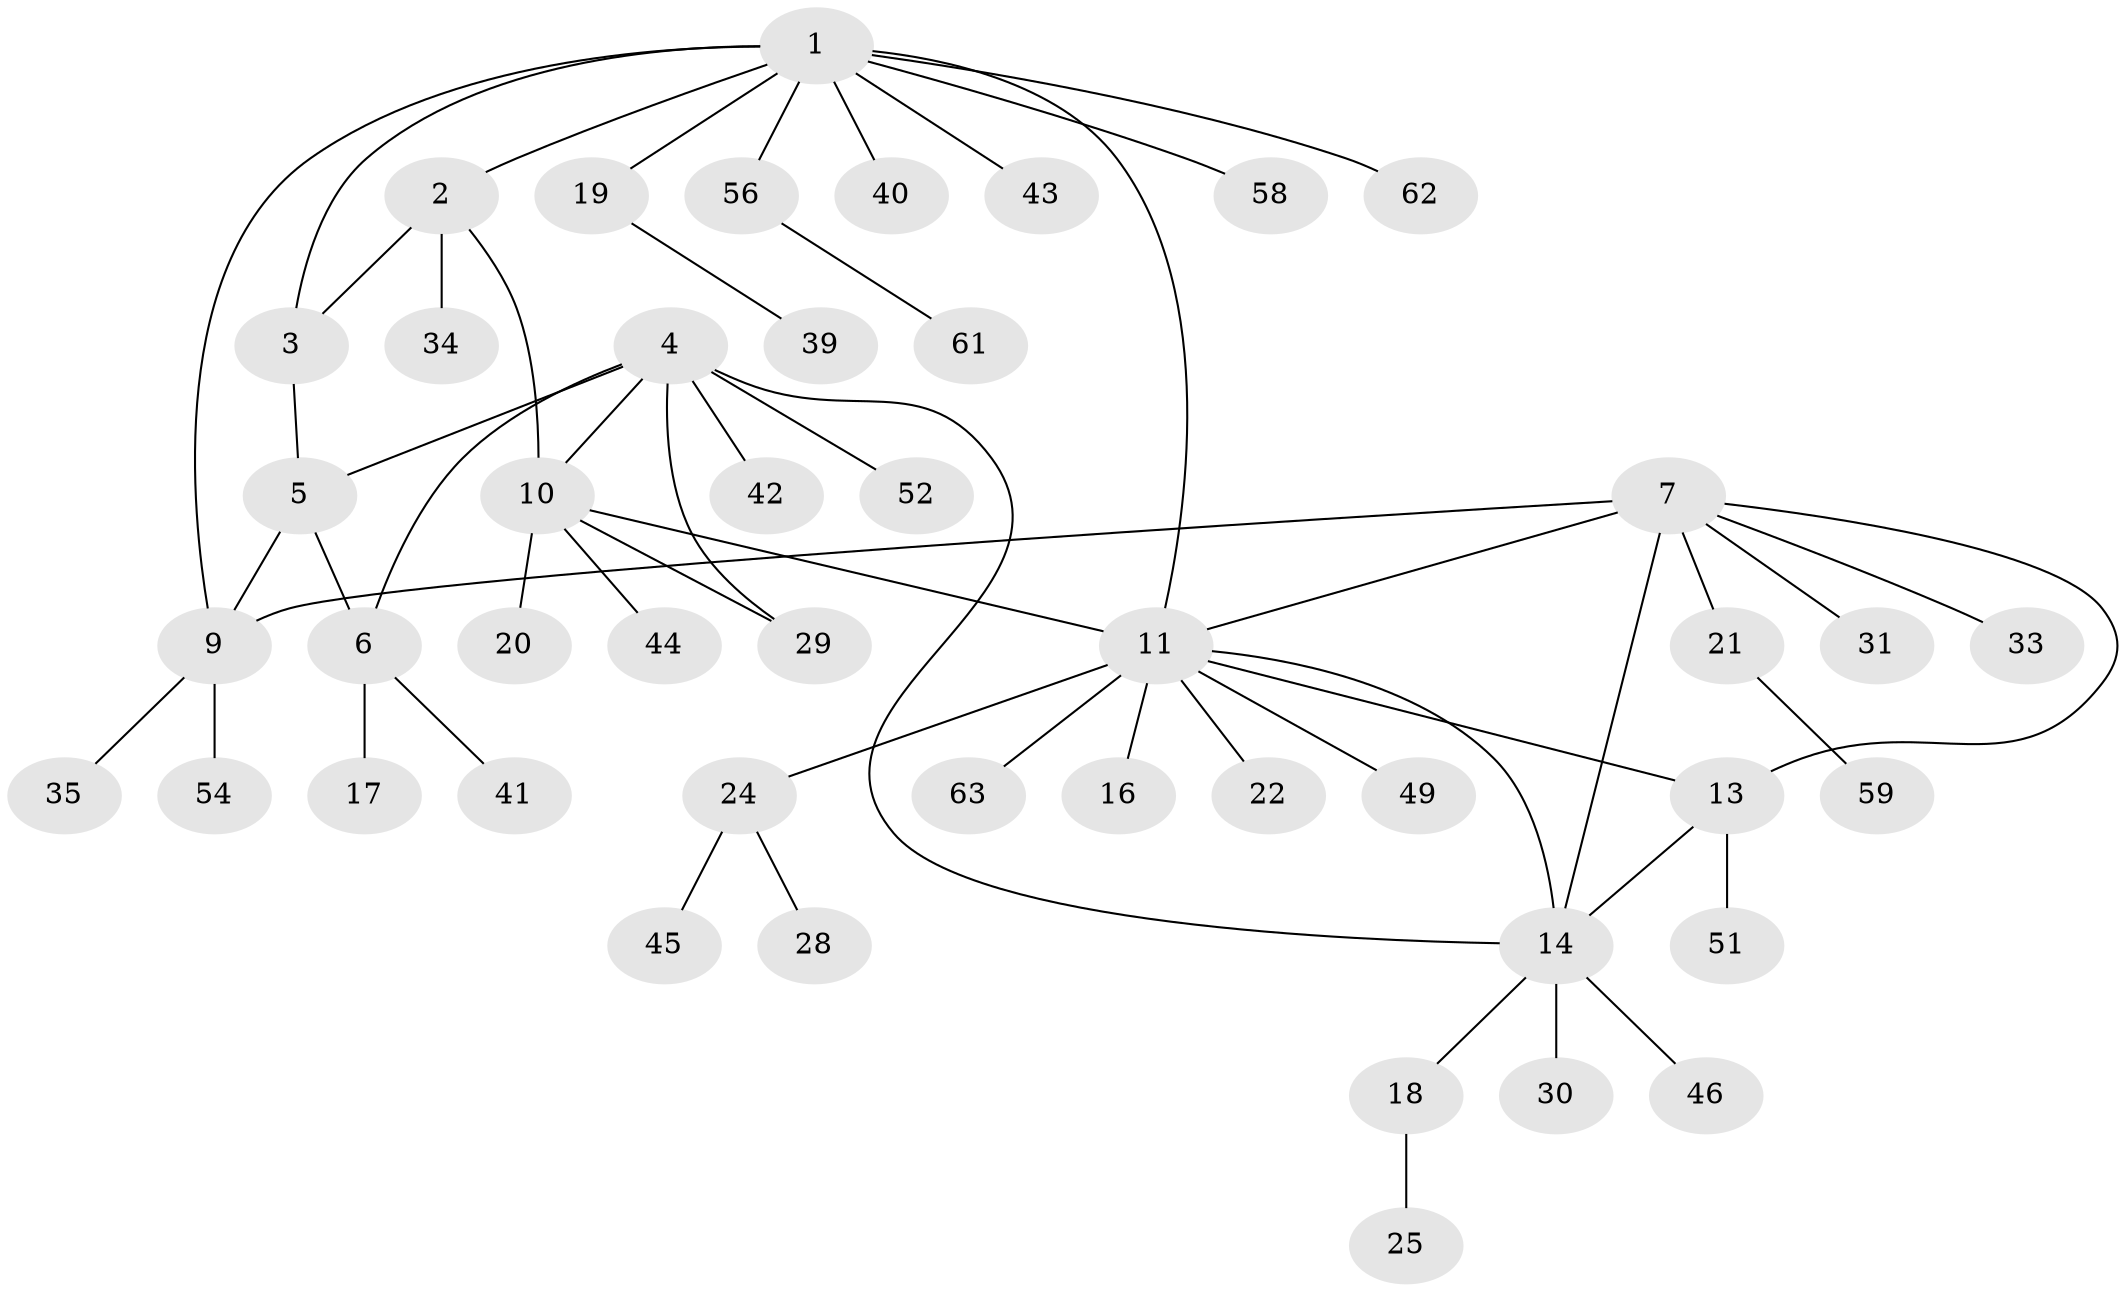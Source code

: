 // original degree distribution, {10: 0.015873015873015872, 5: 0.06349206349206349, 4: 0.06349206349206349, 8: 0.031746031746031744, 7: 0.031746031746031744, 3: 0.06349206349206349, 6: 0.015873015873015872, 1: 0.5396825396825397, 2: 0.1746031746031746}
// Generated by graph-tools (version 1.1) at 2025/11/02/27/25 16:11:35]
// undirected, 46 vertices, 56 edges
graph export_dot {
graph [start="1"]
  node [color=gray90,style=filled];
  1 [super="+36"];
  2 [super="+53"];
  3 [super="+38"];
  4 [super="+37"];
  5;
  6 [super="+26"];
  7 [super="+8"];
  9 [super="+47"];
  10 [super="+12"];
  11 [super="+15"];
  13 [super="+57"];
  14 [super="+48"];
  16;
  17;
  18;
  19 [super="+50"];
  20 [super="+55"];
  21 [super="+23"];
  22;
  24;
  25 [super="+27"];
  28 [super="+32"];
  29;
  30;
  31;
  33;
  34;
  35;
  39;
  40;
  41;
  42;
  43;
  44;
  45;
  46;
  49;
  51;
  52;
  54 [super="+60"];
  56;
  58;
  59;
  61;
  62;
  63;
  1 -- 2;
  1 -- 3;
  1 -- 9;
  1 -- 19;
  1 -- 40;
  1 -- 43;
  1 -- 56;
  1 -- 58;
  1 -- 62;
  1 -- 11;
  2 -- 3;
  2 -- 10;
  2 -- 34;
  3 -- 5;
  4 -- 5;
  4 -- 6;
  4 -- 14;
  4 -- 29;
  4 -- 42;
  4 -- 52;
  4 -- 10;
  5 -- 6;
  5 -- 9;
  6 -- 17;
  6 -- 41;
  7 -- 9 [weight=2];
  7 -- 11;
  7 -- 13;
  7 -- 21;
  7 -- 33;
  7 -- 31;
  7 -- 14;
  9 -- 35;
  9 -- 54;
  10 -- 11 [weight=2];
  10 -- 20;
  10 -- 44;
  10 -- 29;
  11 -- 16;
  11 -- 22;
  11 -- 24;
  11 -- 63;
  11 -- 49;
  11 -- 13;
  11 -- 14;
  13 -- 14;
  13 -- 51;
  14 -- 18;
  14 -- 30;
  14 -- 46;
  18 -- 25;
  19 -- 39;
  21 -- 59;
  24 -- 28;
  24 -- 45;
  56 -- 61;
}
